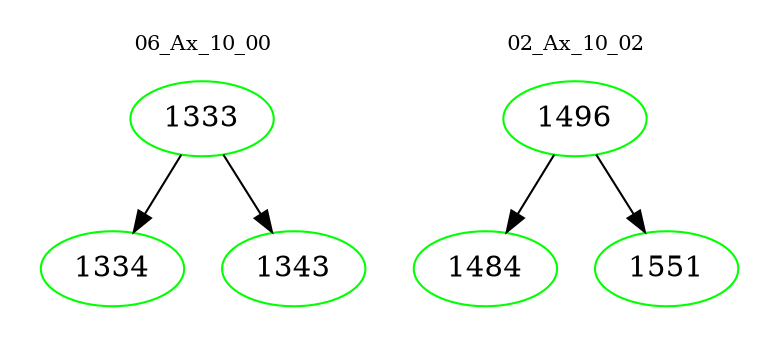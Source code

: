 digraph{
subgraph cluster_0 {
color = white
label = "06_Ax_10_00";
fontsize=10;
T0_1333 [label="1333", color="green"]
T0_1333 -> T0_1334 [color="black"]
T0_1334 [label="1334", color="green"]
T0_1333 -> T0_1343 [color="black"]
T0_1343 [label="1343", color="green"]
}
subgraph cluster_1 {
color = white
label = "02_Ax_10_02";
fontsize=10;
T1_1496 [label="1496", color="green"]
T1_1496 -> T1_1484 [color="black"]
T1_1484 [label="1484", color="green"]
T1_1496 -> T1_1551 [color="black"]
T1_1551 [label="1551", color="green"]
}
}
